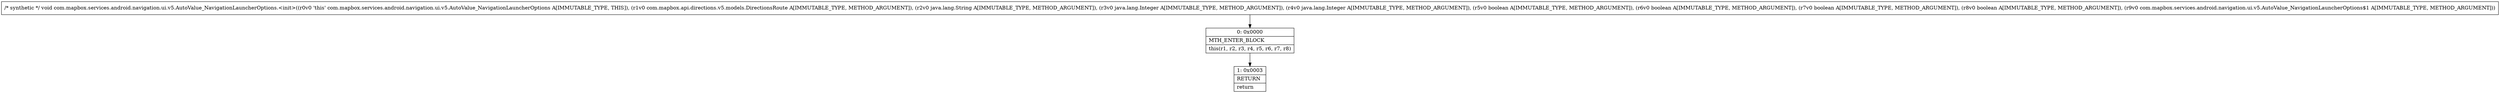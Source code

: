digraph "CFG forcom.mapbox.services.android.navigation.ui.v5.AutoValue_NavigationLauncherOptions.\<init\>(Lcom\/mapbox\/api\/directions\/v5\/models\/DirectionsRoute;Ljava\/lang\/String;Ljava\/lang\/Integer;Ljava\/lang\/Integer;ZZZZLcom\/mapbox\/services\/android\/navigation\/ui\/v5\/AutoValue_NavigationLauncherOptions$1;)V" {
Node_0 [shape=record,label="{0\:\ 0x0000|MTH_ENTER_BLOCK\l|this(r1, r2, r3, r4, r5, r6, r7, r8)\l}"];
Node_1 [shape=record,label="{1\:\ 0x0003|RETURN\l|return\l}"];
MethodNode[shape=record,label="{\/* synthetic *\/ void com.mapbox.services.android.navigation.ui.v5.AutoValue_NavigationLauncherOptions.\<init\>((r0v0 'this' com.mapbox.services.android.navigation.ui.v5.AutoValue_NavigationLauncherOptions A[IMMUTABLE_TYPE, THIS]), (r1v0 com.mapbox.api.directions.v5.models.DirectionsRoute A[IMMUTABLE_TYPE, METHOD_ARGUMENT]), (r2v0 java.lang.String A[IMMUTABLE_TYPE, METHOD_ARGUMENT]), (r3v0 java.lang.Integer A[IMMUTABLE_TYPE, METHOD_ARGUMENT]), (r4v0 java.lang.Integer A[IMMUTABLE_TYPE, METHOD_ARGUMENT]), (r5v0 boolean A[IMMUTABLE_TYPE, METHOD_ARGUMENT]), (r6v0 boolean A[IMMUTABLE_TYPE, METHOD_ARGUMENT]), (r7v0 boolean A[IMMUTABLE_TYPE, METHOD_ARGUMENT]), (r8v0 boolean A[IMMUTABLE_TYPE, METHOD_ARGUMENT]), (r9v0 com.mapbox.services.android.navigation.ui.v5.AutoValue_NavigationLauncherOptions$1 A[IMMUTABLE_TYPE, METHOD_ARGUMENT])) }"];
MethodNode -> Node_0;
Node_0 -> Node_1;
}

